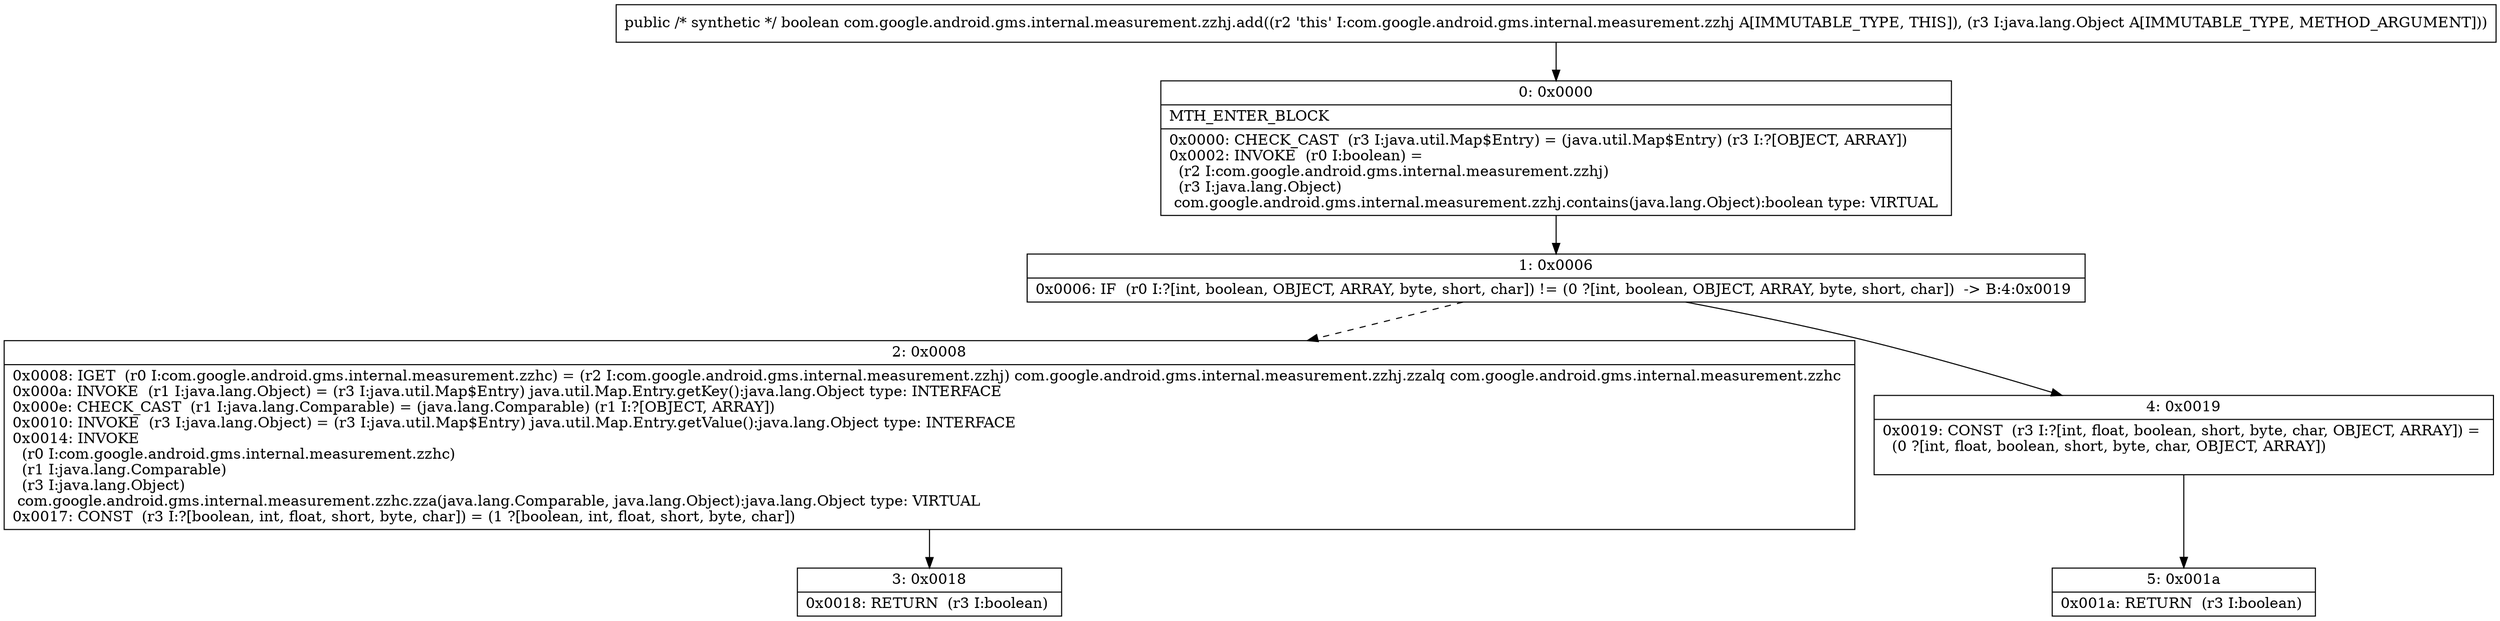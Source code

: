 digraph "CFG forcom.google.android.gms.internal.measurement.zzhj.add(Ljava\/lang\/Object;)Z" {
Node_0 [shape=record,label="{0\:\ 0x0000|MTH_ENTER_BLOCK\l|0x0000: CHECK_CAST  (r3 I:java.util.Map$Entry) = (java.util.Map$Entry) (r3 I:?[OBJECT, ARRAY]) \l0x0002: INVOKE  (r0 I:boolean) = \l  (r2 I:com.google.android.gms.internal.measurement.zzhj)\l  (r3 I:java.lang.Object)\l com.google.android.gms.internal.measurement.zzhj.contains(java.lang.Object):boolean type: VIRTUAL \l}"];
Node_1 [shape=record,label="{1\:\ 0x0006|0x0006: IF  (r0 I:?[int, boolean, OBJECT, ARRAY, byte, short, char]) != (0 ?[int, boolean, OBJECT, ARRAY, byte, short, char])  \-\> B:4:0x0019 \l}"];
Node_2 [shape=record,label="{2\:\ 0x0008|0x0008: IGET  (r0 I:com.google.android.gms.internal.measurement.zzhc) = (r2 I:com.google.android.gms.internal.measurement.zzhj) com.google.android.gms.internal.measurement.zzhj.zzalq com.google.android.gms.internal.measurement.zzhc \l0x000a: INVOKE  (r1 I:java.lang.Object) = (r3 I:java.util.Map$Entry) java.util.Map.Entry.getKey():java.lang.Object type: INTERFACE \l0x000e: CHECK_CAST  (r1 I:java.lang.Comparable) = (java.lang.Comparable) (r1 I:?[OBJECT, ARRAY]) \l0x0010: INVOKE  (r3 I:java.lang.Object) = (r3 I:java.util.Map$Entry) java.util.Map.Entry.getValue():java.lang.Object type: INTERFACE \l0x0014: INVOKE  \l  (r0 I:com.google.android.gms.internal.measurement.zzhc)\l  (r1 I:java.lang.Comparable)\l  (r3 I:java.lang.Object)\l com.google.android.gms.internal.measurement.zzhc.zza(java.lang.Comparable, java.lang.Object):java.lang.Object type: VIRTUAL \l0x0017: CONST  (r3 I:?[boolean, int, float, short, byte, char]) = (1 ?[boolean, int, float, short, byte, char]) \l}"];
Node_3 [shape=record,label="{3\:\ 0x0018|0x0018: RETURN  (r3 I:boolean) \l}"];
Node_4 [shape=record,label="{4\:\ 0x0019|0x0019: CONST  (r3 I:?[int, float, boolean, short, byte, char, OBJECT, ARRAY]) = \l  (0 ?[int, float, boolean, short, byte, char, OBJECT, ARRAY])\l \l}"];
Node_5 [shape=record,label="{5\:\ 0x001a|0x001a: RETURN  (r3 I:boolean) \l}"];
MethodNode[shape=record,label="{public \/* synthetic *\/ boolean com.google.android.gms.internal.measurement.zzhj.add((r2 'this' I:com.google.android.gms.internal.measurement.zzhj A[IMMUTABLE_TYPE, THIS]), (r3 I:java.lang.Object A[IMMUTABLE_TYPE, METHOD_ARGUMENT])) }"];
MethodNode -> Node_0;
Node_0 -> Node_1;
Node_1 -> Node_2[style=dashed];
Node_1 -> Node_4;
Node_2 -> Node_3;
Node_4 -> Node_5;
}

